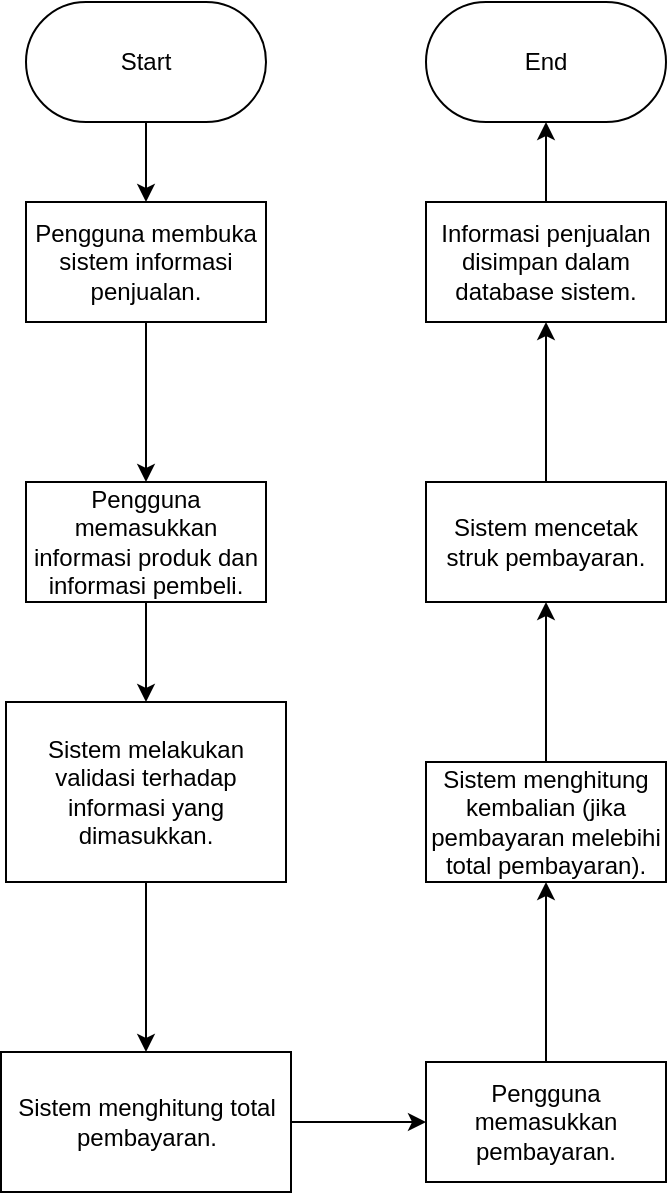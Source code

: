 <mxfile version="21.5.0" type="github">
  <diagram name="Page-1" id="nxd_kya7xS_pJ5B8tWJU">
    <mxGraphModel dx="733" dy="362" grid="1" gridSize="10" guides="1" tooltips="1" connect="1" arrows="1" fold="1" page="1" pageScale="1" pageWidth="827" pageHeight="1169" math="0" shadow="0">
      <root>
        <mxCell id="0" />
        <mxCell id="1" parent="0" />
        <mxCell id="tTpLCvCeAeb88BYXopIM-5" value="" style="edgeStyle=orthogonalEdgeStyle;rounded=0;orthogonalLoop=1;jettySize=auto;html=1;" parent="1" source="tTpLCvCeAeb88BYXopIM-2" target="tTpLCvCeAeb88BYXopIM-4" edge="1">
          <mxGeometry relative="1" as="geometry" />
        </mxCell>
        <mxCell id="tTpLCvCeAeb88BYXopIM-2" value="Pengguna membuka sistem informasi penjualan." style="rounded=0;whiteSpace=wrap;html=1;" parent="1" vertex="1">
          <mxGeometry x="350" y="340" width="120" height="60" as="geometry" />
        </mxCell>
        <mxCell id="tTpLCvCeAeb88BYXopIM-7" value="" style="edgeStyle=orthogonalEdgeStyle;rounded=0;orthogonalLoop=1;jettySize=auto;html=1;" parent="1" source="tTpLCvCeAeb88BYXopIM-4" target="tTpLCvCeAeb88BYXopIM-6" edge="1">
          <mxGeometry relative="1" as="geometry" />
        </mxCell>
        <mxCell id="tTpLCvCeAeb88BYXopIM-4" value="Pengguna memasukkan informasi produk dan informasi pembeli." style="rounded=0;whiteSpace=wrap;html=1;" parent="1" vertex="1">
          <mxGeometry x="350" y="480" width="120" height="60" as="geometry" />
        </mxCell>
        <mxCell id="tTpLCvCeAeb88BYXopIM-9" value="" style="edgeStyle=orthogonalEdgeStyle;rounded=0;orthogonalLoop=1;jettySize=auto;html=1;" parent="1" source="tTpLCvCeAeb88BYXopIM-6" target="tTpLCvCeAeb88BYXopIM-8" edge="1">
          <mxGeometry relative="1" as="geometry" />
        </mxCell>
        <mxCell id="tTpLCvCeAeb88BYXopIM-6" value="Sistem melakukan validasi terhadap informasi yang dimasukkan." style="rounded=0;whiteSpace=wrap;html=1;" parent="1" vertex="1">
          <mxGeometry x="340" y="590" width="140" height="90" as="geometry" />
        </mxCell>
        <mxCell id="tTpLCvCeAeb88BYXopIM-11" value="" style="edgeStyle=orthogonalEdgeStyle;rounded=0;orthogonalLoop=1;jettySize=auto;html=1;" parent="1" source="tTpLCvCeAeb88BYXopIM-8" target="tTpLCvCeAeb88BYXopIM-10" edge="1">
          <mxGeometry relative="1" as="geometry" />
        </mxCell>
        <mxCell id="tTpLCvCeAeb88BYXopIM-8" value=" Sistem menghitung total pembayaran." style="rounded=0;whiteSpace=wrap;html=1;" parent="1" vertex="1">
          <mxGeometry x="337.5" y="765" width="145" height="70" as="geometry" />
        </mxCell>
        <mxCell id="tTpLCvCeAeb88BYXopIM-13" value="" style="edgeStyle=orthogonalEdgeStyle;rounded=0;orthogonalLoop=1;jettySize=auto;html=1;" parent="1" source="tTpLCvCeAeb88BYXopIM-10" target="tTpLCvCeAeb88BYXopIM-12" edge="1">
          <mxGeometry relative="1" as="geometry" />
        </mxCell>
        <mxCell id="tTpLCvCeAeb88BYXopIM-10" value=" Pengguna memasukkan pembayaran." style="rounded=0;whiteSpace=wrap;html=1;" parent="1" vertex="1">
          <mxGeometry x="550" y="770" width="120" height="60" as="geometry" />
        </mxCell>
        <mxCell id="tTpLCvCeAeb88BYXopIM-15" value="" style="edgeStyle=orthogonalEdgeStyle;rounded=0;orthogonalLoop=1;jettySize=auto;html=1;" parent="1" source="tTpLCvCeAeb88BYXopIM-12" target="tTpLCvCeAeb88BYXopIM-14" edge="1">
          <mxGeometry relative="1" as="geometry" />
        </mxCell>
        <mxCell id="tTpLCvCeAeb88BYXopIM-12" value="Sistem menghitung kembalian (jika pembayaran melebihi total pembayaran)." style="rounded=0;whiteSpace=wrap;html=1;" parent="1" vertex="1">
          <mxGeometry x="550" y="620" width="120" height="60" as="geometry" />
        </mxCell>
        <mxCell id="tTpLCvCeAeb88BYXopIM-17" value="" style="edgeStyle=orthogonalEdgeStyle;rounded=0;orthogonalLoop=1;jettySize=auto;html=1;" parent="1" source="tTpLCvCeAeb88BYXopIM-14" target="tTpLCvCeAeb88BYXopIM-16" edge="1">
          <mxGeometry relative="1" as="geometry" />
        </mxCell>
        <mxCell id="tTpLCvCeAeb88BYXopIM-14" value="Sistem mencetak struk pembayaran." style="rounded=0;whiteSpace=wrap;html=1;" parent="1" vertex="1">
          <mxGeometry x="550" y="480" width="120" height="60" as="geometry" />
        </mxCell>
        <mxCell id="Kay5UgFzlZS0HPPdwSpz-6" value="" style="edgeStyle=orthogonalEdgeStyle;rounded=0;orthogonalLoop=1;jettySize=auto;html=1;" edge="1" parent="1" source="tTpLCvCeAeb88BYXopIM-16" target="Kay5UgFzlZS0HPPdwSpz-5">
          <mxGeometry relative="1" as="geometry" />
        </mxCell>
        <mxCell id="tTpLCvCeAeb88BYXopIM-16" value="Informasi penjualan disimpan dalam database sistem." style="rounded=0;whiteSpace=wrap;html=1;" parent="1" vertex="1">
          <mxGeometry x="550" y="340" width="120" height="60" as="geometry" />
        </mxCell>
        <mxCell id="Kay5UgFzlZS0HPPdwSpz-4" value="" style="edgeStyle=orthogonalEdgeStyle;rounded=0;orthogonalLoop=1;jettySize=auto;html=1;" edge="1" parent="1" source="Kay5UgFzlZS0HPPdwSpz-3" target="tTpLCvCeAeb88BYXopIM-2">
          <mxGeometry relative="1" as="geometry" />
        </mxCell>
        <mxCell id="Kay5UgFzlZS0HPPdwSpz-3" value="Start" style="rounded=1;whiteSpace=wrap;html=1;arcSize=50;" vertex="1" parent="1">
          <mxGeometry x="350" y="240" width="120" height="60" as="geometry" />
        </mxCell>
        <mxCell id="Kay5UgFzlZS0HPPdwSpz-5" value="End" style="rounded=1;whiteSpace=wrap;html=1;arcSize=50;" vertex="1" parent="1">
          <mxGeometry x="550" y="240" width="120" height="60" as="geometry" />
        </mxCell>
      </root>
    </mxGraphModel>
  </diagram>
</mxfile>
